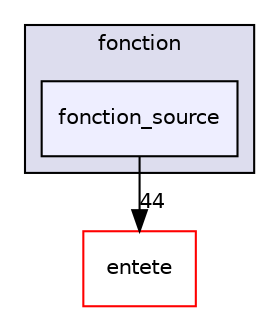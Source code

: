 digraph "src/fonction/fonction_source" {
  compound=true
  node [ fontsize="10", fontname="Helvetica"];
  edge [ labelfontsize="10", labelfontname="Helvetica"];
  subgraph clusterdir_e0683b5c9331c990babf1ba823d1146c {
    graph [ bgcolor="#ddddee", pencolor="black", label="fonction" fontname="Helvetica", fontsize="10", URL="dir_e0683b5c9331c990babf1ba823d1146c.html"]
  dir_eae2e42919d92772abd7ac824173e0bc [shape=box, label="fonction_source", style="filled", fillcolor="#eeeeff", pencolor="black", URL="dir_eae2e42919d92772abd7ac824173e0bc.html"];
  }
  dir_2db5f1c5034b754c69755a32007f81b7 [shape=box label="entete" fillcolor="white" style="filled" color="red" URL="dir_2db5f1c5034b754c69755a32007f81b7.html"];
  dir_eae2e42919d92772abd7ac824173e0bc->dir_2db5f1c5034b754c69755a32007f81b7 [headlabel="44", labeldistance=1.5 headhref="dir_000025_000001.html"];
}
